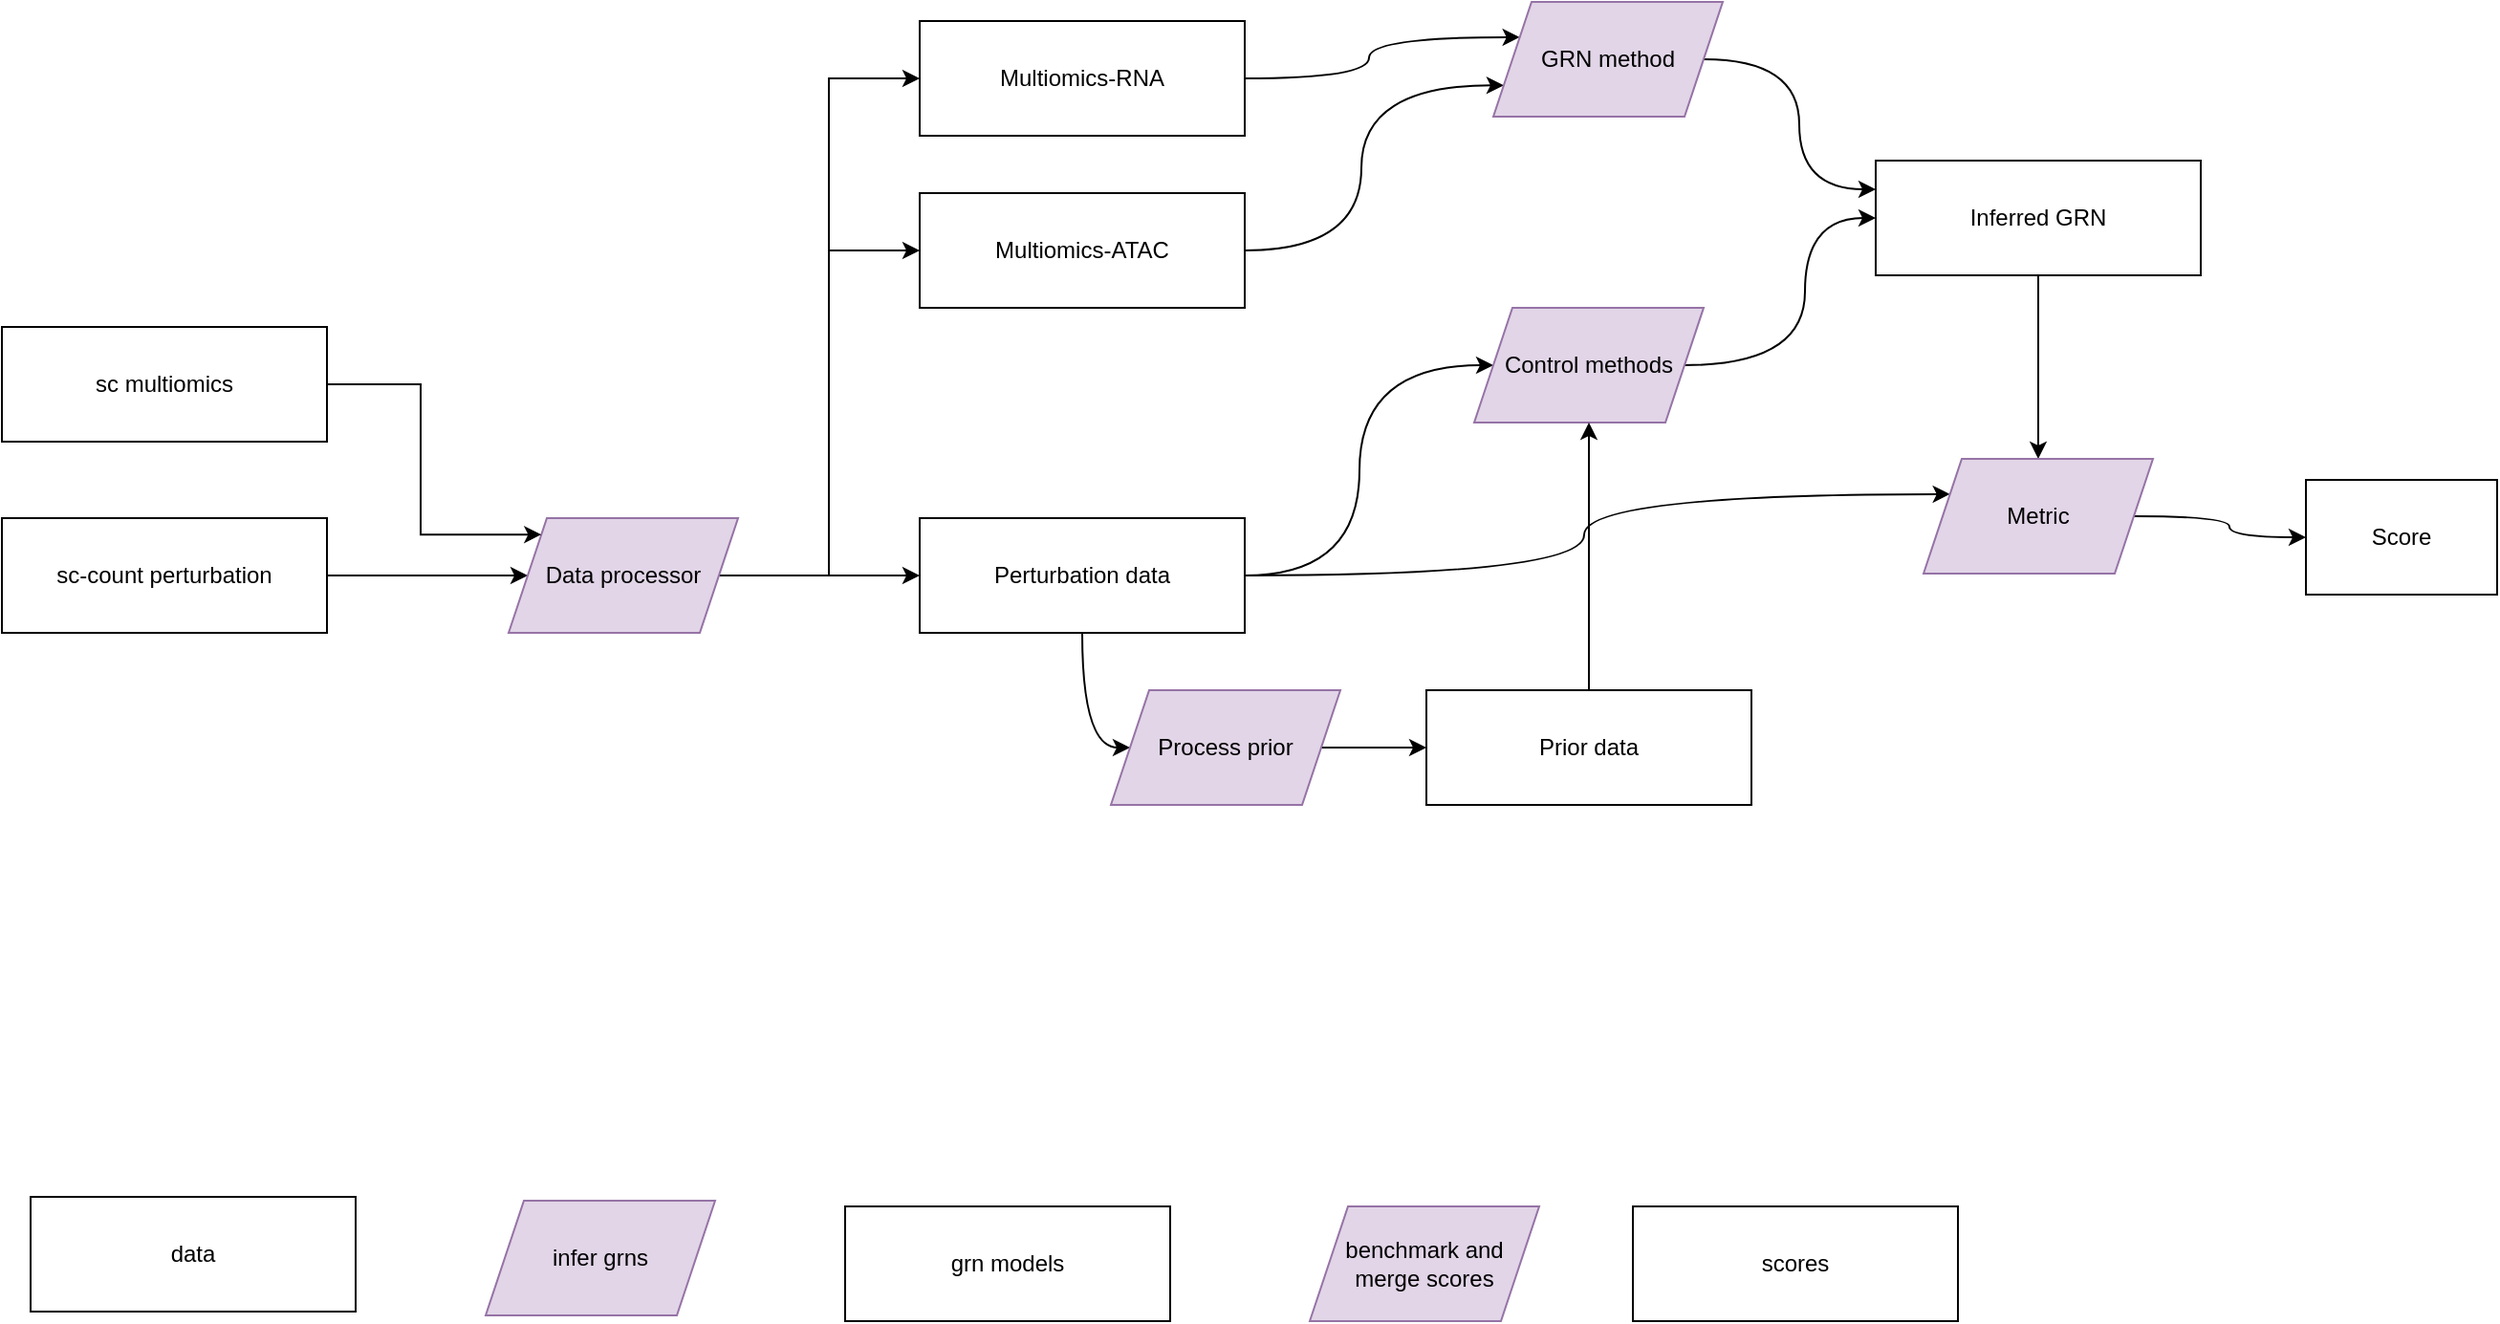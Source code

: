 <mxfile version="19.0.3" type="device"><diagram id="UmtTBEtEHxwGAOEMnZN5" name="Page-1"><mxGraphModel dx="2021" dy="1276" grid="0" gridSize="10" guides="1" tooltips="1" connect="1" arrows="1" fold="1" page="0" pageScale="1" pageWidth="20" pageHeight="20" math="0" shadow="0"><root><mxCell id="0"/><mxCell id="1" parent="0"/><mxCell id="0wFq4vnC9dEAVhy-IgIm-12" style="edgeStyle=orthogonalEdgeStyle;rounded=0;orthogonalLoop=1;jettySize=auto;html=1;curved=1;entryX=0;entryY=0.25;entryDx=0;entryDy=0;" parent="1" source="0wFq4vnC9dEAVhy-IgIm-1" target="0wFq4vnC9dEAVhy-IgIm-10" edge="1"><mxGeometry relative="1" as="geometry"/></mxCell><mxCell id="0wFq4vnC9dEAVhy-IgIm-1" value="Multiomics-RNA" style="rounded=0;whiteSpace=wrap;html=1;" parent="1" vertex="1"><mxGeometry x="-50" y="-20" width="170" height="60" as="geometry"/></mxCell><mxCell id="0wFq4vnC9dEAVhy-IgIm-13" style="edgeStyle=orthogonalEdgeStyle;curved=1;rounded=0;orthogonalLoop=1;jettySize=auto;html=1;entryX=0;entryY=0.75;entryDx=0;entryDy=0;exitX=1;exitY=0.5;exitDx=0;exitDy=0;" parent="1" source="0wFq4vnC9dEAVhy-IgIm-2" target="0wFq4vnC9dEAVhy-IgIm-10" edge="1"><mxGeometry relative="1" as="geometry"><Array as="points"><mxPoint x="181" y="100"/><mxPoint x="181" y="14"/></Array></mxGeometry></mxCell><mxCell id="0wFq4vnC9dEAVhy-IgIm-2" value="Multiomics-ATAC" style="rounded=0;whiteSpace=wrap;html=1;" parent="1" vertex="1"><mxGeometry x="-50" y="70" width="170" height="60" as="geometry"/></mxCell><mxCell id="0wFq4vnC9dEAVhy-IgIm-14" style="edgeStyle=orthogonalEdgeStyle;curved=1;rounded=0;orthogonalLoop=1;jettySize=auto;html=1;entryX=0;entryY=0.5;entryDx=0;entryDy=0;" parent="1" source="0wFq4vnC9dEAVhy-IgIm-3" target="0wFq4vnC9dEAVhy-IgIm-11" edge="1"><mxGeometry relative="1" as="geometry"><Array as="points"><mxPoint x="180" y="270"/><mxPoint x="180" y="160"/></Array></mxGeometry></mxCell><mxCell id="0wFq4vnC9dEAVhy-IgIm-25" style="edgeStyle=orthogonalEdgeStyle;curved=1;rounded=0;orthogonalLoop=1;jettySize=auto;html=1;entryX=0;entryY=0.5;entryDx=0;entryDy=0;" parent="1" source="0wFq4vnC9dEAVhy-IgIm-3" target="0wFq4vnC9dEAVhy-IgIm-22" edge="1"><mxGeometry relative="1" as="geometry"><Array as="points"><mxPoint x="35" y="360"/></Array></mxGeometry></mxCell><mxCell id="0wFq4vnC9dEAVhy-IgIm-34" style="edgeStyle=orthogonalEdgeStyle;curved=1;rounded=0;orthogonalLoop=1;jettySize=auto;html=1;entryX=0;entryY=0.25;entryDx=0;entryDy=0;" parent="1" source="0wFq4vnC9dEAVhy-IgIm-3" target="0wFq4vnC9dEAVhy-IgIm-32" edge="1"><mxGeometry relative="1" as="geometry"/></mxCell><mxCell id="0wFq4vnC9dEAVhy-IgIm-3" value="Perturbation data" style="rounded=0;whiteSpace=wrap;html=1;" parent="1" vertex="1"><mxGeometry x="-50" y="240" width="170" height="60" as="geometry"/></mxCell><mxCell id="0wFq4vnC9dEAVhy-IgIm-7" style="edgeStyle=orthogonalEdgeStyle;rounded=0;orthogonalLoop=1;jettySize=auto;html=1;entryX=0;entryY=0.5;entryDx=0;entryDy=0;" parent="1" source="0wFq4vnC9dEAVhy-IgIm-4" target="0wFq4vnC9dEAVhy-IgIm-6" edge="1"><mxGeometry relative="1" as="geometry"/></mxCell><mxCell id="0wFq4vnC9dEAVhy-IgIm-4" value="sc-count perturbation" style="rounded=0;whiteSpace=wrap;html=1;" parent="1" vertex="1"><mxGeometry x="-530" y="240" width="170" height="60" as="geometry"/></mxCell><mxCell id="0wFq4vnC9dEAVhy-IgIm-8" style="edgeStyle=orthogonalEdgeStyle;rounded=0;orthogonalLoop=1;jettySize=auto;html=1;entryX=0;entryY=0.5;entryDx=0;entryDy=0;" parent="1" source="0wFq4vnC9dEAVhy-IgIm-6" target="0wFq4vnC9dEAVhy-IgIm-3" edge="1"><mxGeometry relative="1" as="geometry"/></mxCell><mxCell id="s_WDVIgqYdM9FuavMeba-16" style="edgeStyle=orthogonalEdgeStyle;rounded=0;orthogonalLoop=1;jettySize=auto;html=1;entryX=0;entryY=0.5;entryDx=0;entryDy=0;" parent="1" source="0wFq4vnC9dEAVhy-IgIm-6" target="0wFq4vnC9dEAVhy-IgIm-2" edge="1"><mxGeometry relative="1" as="geometry"/></mxCell><mxCell id="s_WDVIgqYdM9FuavMeba-17" style="edgeStyle=orthogonalEdgeStyle;rounded=0;orthogonalLoop=1;jettySize=auto;html=1;entryX=0;entryY=0.5;entryDx=0;entryDy=0;" parent="1" source="0wFq4vnC9dEAVhy-IgIm-6" target="0wFq4vnC9dEAVhy-IgIm-1" edge="1"><mxGeometry relative="1" as="geometry"/></mxCell><mxCell id="0wFq4vnC9dEAVhy-IgIm-6" value="Data processor" style="shape=parallelogram;perimeter=parallelogramPerimeter;whiteSpace=wrap;html=1;fixedSize=1;fillColor=#e1d5e7;strokeColor=#9673a6;" parent="1" vertex="1"><mxGeometry x="-265" y="240" width="120" height="60" as="geometry"/></mxCell><mxCell id="0wFq4vnC9dEAVhy-IgIm-19" style="edgeStyle=orthogonalEdgeStyle;curved=1;rounded=0;orthogonalLoop=1;jettySize=auto;html=1;entryX=0;entryY=0.25;entryDx=0;entryDy=0;" parent="1" source="0wFq4vnC9dEAVhy-IgIm-10" target="0wFq4vnC9dEAVhy-IgIm-18" edge="1"><mxGeometry relative="1" as="geometry"/></mxCell><mxCell id="0wFq4vnC9dEAVhy-IgIm-10" value="GRN method" style="shape=parallelogram;perimeter=parallelogramPerimeter;whiteSpace=wrap;html=1;fixedSize=1;fillColor=#e1d5e7;strokeColor=#9673a6;" parent="1" vertex="1"><mxGeometry x="250" y="-30" width="120" height="60" as="geometry"/></mxCell><mxCell id="0wFq4vnC9dEAVhy-IgIm-20" style="edgeStyle=orthogonalEdgeStyle;curved=1;rounded=0;orthogonalLoop=1;jettySize=auto;html=1;" parent="1" source="0wFq4vnC9dEAVhy-IgIm-11" target="0wFq4vnC9dEAVhy-IgIm-18" edge="1"><mxGeometry relative="1" as="geometry"><Array as="points"><mxPoint x="413" y="160"/><mxPoint x="413" y="83"/></Array></mxGeometry></mxCell><mxCell id="0wFq4vnC9dEAVhy-IgIm-11" value="Control methods" style="shape=parallelogram;perimeter=parallelogramPerimeter;whiteSpace=wrap;html=1;fixedSize=1;fillColor=#e1d5e7;strokeColor=#9673a6;" parent="1" vertex="1"><mxGeometry x="240" y="130" width="120" height="60" as="geometry"/></mxCell><mxCell id="0wFq4vnC9dEAVhy-IgIm-33" style="edgeStyle=orthogonalEdgeStyle;curved=1;rounded=0;orthogonalLoop=1;jettySize=auto;html=1;" parent="1" source="0wFq4vnC9dEAVhy-IgIm-18" target="0wFq4vnC9dEAVhy-IgIm-32" edge="1"><mxGeometry relative="1" as="geometry"/></mxCell><mxCell id="0wFq4vnC9dEAVhy-IgIm-18" value="Inferred GRN" style="rounded=0;whiteSpace=wrap;html=1;" parent="1" vertex="1"><mxGeometry x="450" y="53" width="170" height="60" as="geometry"/></mxCell><mxCell id="0wFq4vnC9dEAVhy-IgIm-26" style="edgeStyle=orthogonalEdgeStyle;curved=1;rounded=0;orthogonalLoop=1;jettySize=auto;html=1;entryX=0;entryY=0.5;entryDx=0;entryDy=0;" parent="1" source="0wFq4vnC9dEAVhy-IgIm-22" target="s_WDVIgqYdM9FuavMeba-21" edge="1"><mxGeometry relative="1" as="geometry"><mxPoint x="195" y="360.0" as="targetPoint"/></mxGeometry></mxCell><mxCell id="0wFq4vnC9dEAVhy-IgIm-22" value="Process prior" style="shape=parallelogram;perimeter=parallelogramPerimeter;whiteSpace=wrap;html=1;fixedSize=1;fillColor=#e1d5e7;strokeColor=#9673a6;" parent="1" vertex="1"><mxGeometry x="50" y="330" width="120" height="60" as="geometry"/></mxCell><mxCell id="0wFq4vnC9dEAVhy-IgIm-36" style="edgeStyle=orthogonalEdgeStyle;curved=1;rounded=0;orthogonalLoop=1;jettySize=auto;html=1;" parent="1" source="0wFq4vnC9dEAVhy-IgIm-32" target="0wFq4vnC9dEAVhy-IgIm-35" edge="1"><mxGeometry relative="1" as="geometry"/></mxCell><mxCell id="0wFq4vnC9dEAVhy-IgIm-32" value="Metric" style="shape=parallelogram;perimeter=parallelogramPerimeter;whiteSpace=wrap;html=1;fixedSize=1;fillColor=#e1d5e7;strokeColor=#9673a6;" parent="1" vertex="1"><mxGeometry x="475" y="209" width="120" height="60" as="geometry"/></mxCell><mxCell id="0wFq4vnC9dEAVhy-IgIm-35" value="Score" style="rounded=0;whiteSpace=wrap;html=1;" parent="1" vertex="1"><mxGeometry x="675" y="220" width="100" height="60" as="geometry"/></mxCell><mxCell id="s_WDVIgqYdM9FuavMeba-15" style="edgeStyle=orthogonalEdgeStyle;rounded=0;orthogonalLoop=1;jettySize=auto;html=1;entryX=0;entryY=0;entryDx=0;entryDy=0;" parent="1" source="s_WDVIgqYdM9FuavMeba-14" target="0wFq4vnC9dEAVhy-IgIm-6" edge="1"><mxGeometry relative="1" as="geometry"><Array as="points"><mxPoint x="-311" y="170"/><mxPoint x="-311" y="249"/></Array></mxGeometry></mxCell><mxCell id="s_WDVIgqYdM9FuavMeba-14" value="sc multiomics" style="rounded=0;whiteSpace=wrap;html=1;" parent="1" vertex="1"><mxGeometry x="-530" y="140" width="170" height="60" as="geometry"/></mxCell><mxCell id="s_WDVIgqYdM9FuavMeba-22" style="edgeStyle=orthogonalEdgeStyle;rounded=0;orthogonalLoop=1;jettySize=auto;html=1;entryX=0.5;entryY=1;entryDx=0;entryDy=0;" parent="1" source="s_WDVIgqYdM9FuavMeba-21" target="0wFq4vnC9dEAVhy-IgIm-11" edge="1"><mxGeometry relative="1" as="geometry"/></mxCell><mxCell id="s_WDVIgqYdM9FuavMeba-21" value="Prior data" style="rounded=0;whiteSpace=wrap;html=1;" parent="1" vertex="1"><mxGeometry x="215" y="330" width="170" height="60" as="geometry"/></mxCell><mxCell id="6uUk3e5JRe6VPa2tLvUk-1" value="data" style="rounded=0;whiteSpace=wrap;html=1;" vertex="1" parent="1"><mxGeometry x="-515" y="595" width="170" height="60" as="geometry"/></mxCell><mxCell id="6uUk3e5JRe6VPa2tLvUk-2" value="infer grns" style="shape=parallelogram;perimeter=parallelogramPerimeter;whiteSpace=wrap;html=1;fixedSize=1;fillColor=#e1d5e7;strokeColor=#9673a6;" vertex="1" parent="1"><mxGeometry x="-277" y="597" width="120" height="60" as="geometry"/></mxCell><mxCell id="6uUk3e5JRe6VPa2tLvUk-3" value="grn models" style="rounded=0;whiteSpace=wrap;html=1;" vertex="1" parent="1"><mxGeometry x="-89" y="600" width="170" height="60" as="geometry"/></mxCell><mxCell id="6uUk3e5JRe6VPa2tLvUk-4" value="benchmark and merge scores" style="shape=parallelogram;perimeter=parallelogramPerimeter;whiteSpace=wrap;html=1;fixedSize=1;fillColor=#e1d5e7;strokeColor=#9673a6;" vertex="1" parent="1"><mxGeometry x="154" y="600" width="120" height="60" as="geometry"/></mxCell><mxCell id="6uUk3e5JRe6VPa2tLvUk-5" value="scores" style="rounded=0;whiteSpace=wrap;html=1;" vertex="1" parent="1"><mxGeometry x="323" y="600" width="170" height="60" as="geometry"/></mxCell></root></mxGraphModel></diagram></mxfile>